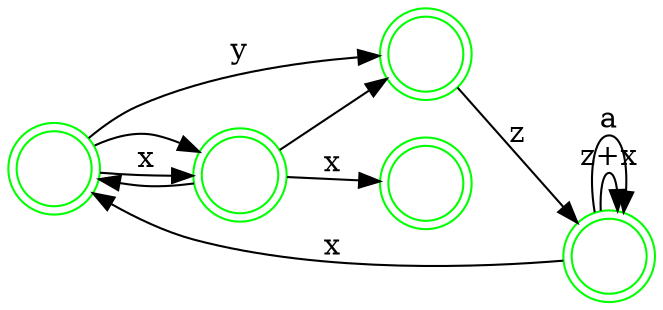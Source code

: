 digraph {
  rankdir=LR;
  node [shape = doublecircle,
  		fontcolor=white,
  		color = green,
  		peripheries = 2]; B C;
  node [shape = circle];
  START[label=A];
  START -> START[label="z+x"];
  START -> START[label=a];
  START -> B[label=x];
  B -> C[label=y];
  C -> START[label=z];
  B -> D;
  B -> D[label=x];
  D -> {B; C}
  D -> E[label=x];
}